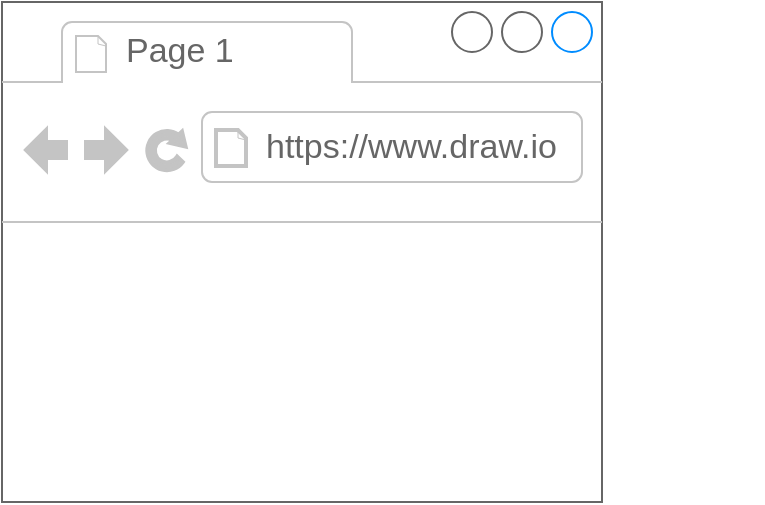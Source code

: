 <mxfile>
    <diagram id="3sLODvXjzaOpKBxdUT0z" name="SSR">
        <mxGraphModel dx="705" dy="330" grid="1" gridSize="10" guides="1" tooltips="1" connect="1" arrows="1" fold="1" page="1" pageScale="1" pageWidth="850" pageHeight="1100" math="0" shadow="0">
            <root>
                <mxCell id="0"/>
                <mxCell id="1" parent="0"/>
                <mxCell id="5" value="" style="strokeWidth=1;shadow=0;dashed=0;align=center;html=1;shape=mxgraph.mockup.containers.browserWindow;rSize=0;strokeColor=#666666;strokeColor2=#008cff;strokeColor3=#c4c4c4;mainText=,;recursiveResize=0;" vertex="1" parent="1">
                    <mxGeometry x="90" y="30" width="300" height="250" as="geometry"/>
                </mxCell>
                <mxCell id="6" value="Page 1" style="strokeWidth=1;shadow=0;dashed=0;align=center;html=1;shape=mxgraph.mockup.containers.anchor;fontSize=17;fontColor=#666666;align=left;" vertex="1" parent="5">
                    <mxGeometry x="60" y="12" width="110" height="26" as="geometry"/>
                </mxCell>
                <mxCell id="7" value="https://www.draw.io" style="strokeWidth=1;shadow=0;dashed=0;align=center;html=1;shape=mxgraph.mockup.containers.anchor;rSize=0;fontSize=17;fontColor=#666666;align=left;" vertex="1" parent="5">
                    <mxGeometry x="130" y="60" width="250" height="26" as="geometry"/>
                </mxCell>
            </root>
        </mxGraphModel>
    </diagram>
    <diagram id="9f7Ydq38FsQucAwPNJMt" name="SPA">
        <mxGraphModel dx="465" dy="330" grid="1" gridSize="10" guides="1" tooltips="1" connect="1" arrows="1" fold="1" page="1" pageScale="1" pageWidth="850" pageHeight="1100" math="0" shadow="0">
            <root>
                <mxCell id="K8WhHj_rk7RumV03IOrL-0"/>
                <mxCell id="K8WhHj_rk7RumV03IOrL-1" parent="K8WhHj_rk7RumV03IOrL-0"/>
                <mxCell id="K8WhHj_rk7RumV03IOrL-6" style="edgeStyle=none;html=1;entryX=0;entryY=0.5;entryDx=0;entryDy=0;entryPerimeter=0;" edge="1" parent="K8WhHj_rk7RumV03IOrL-1" source="K8WhHj_rk7RumV03IOrL-2" target="K8WhHj_rk7RumV03IOrL-5">
                    <mxGeometry relative="1" as="geometry"/>
                </mxCell>
                <mxCell id="K8WhHj_rk7RumV03IOrL-9" style="edgeStyle=none;html=1;" edge="1" parent="K8WhHj_rk7RumV03IOrL-1" source="K8WhHj_rk7RumV03IOrL-2" target="K8WhHj_rk7RumV03IOrL-8">
                    <mxGeometry relative="1" as="geometry"/>
                </mxCell>
                <mxCell id="K8WhHj_rk7RumV03IOrL-2" value="" style="strokeWidth=1;shadow=0;dashed=0;align=center;html=1;shape=mxgraph.mockup.containers.browserWindow;rSize=0;strokeColor=#666666;strokeColor2=#008cff;strokeColor3=#c4c4c4;mainText=,;recursiveResize=0;" vertex="1" parent="K8WhHj_rk7RumV03IOrL-1">
                    <mxGeometry x="90" y="30" width="300" height="250" as="geometry"/>
                </mxCell>
                <mxCell id="K8WhHj_rk7RumV03IOrL-3" value="Page 1" style="strokeWidth=1;shadow=0;dashed=0;align=center;html=1;shape=mxgraph.mockup.containers.anchor;fontSize=17;fontColor=#666666;align=left;" vertex="1" parent="K8WhHj_rk7RumV03IOrL-2">
                    <mxGeometry x="60" y="12" width="110" height="26" as="geometry"/>
                </mxCell>
                <mxCell id="K8WhHj_rk7RumV03IOrL-4" value="https://www.draw.io" style="strokeWidth=1;shadow=0;dashed=0;align=center;html=1;shape=mxgraph.mockup.containers.anchor;rSize=0;fontSize=17;fontColor=#666666;align=left;" vertex="1" parent="K8WhHj_rk7RumV03IOrL-2">
                    <mxGeometry x="130" y="60" width="250" height="26" as="geometry"/>
                </mxCell>
                <mxCell id="K8WhHj_rk7RumV03IOrL-5" value="" style="verticalLabelPosition=bottom;html=1;verticalAlign=top;align=center;strokeColor=none;fillColor=#00BEF2;shape=mxgraph.azure.code_file;pointerEvents=1;" vertex="1" parent="K8WhHj_rk7RumV03IOrL-1">
                    <mxGeometry x="570" y="130" width="47.5" height="50" as="geometry"/>
                </mxCell>
                <mxCell id="K8WhHj_rk7RumV03IOrL-8" value="" style="sketch=0;outlineConnect=0;fontColor=#232F3E;gradientColor=none;fillColor=#FFFFFF;strokeColor=none;dashed=0;verticalLabelPosition=bottom;verticalAlign=top;align=center;html=1;fontSize=12;fontStyle=0;aspect=fixed;pointerEvents=1;shape=mxgraph.aws4.traditional_server;" vertex="1" parent="K8WhHj_rk7RumV03IOrL-1">
                    <mxGeometry x="217.5" y="390" width="45" height="78" as="geometry"/>
                </mxCell>
            </root>
        </mxGraphModel>
    </diagram>
</mxfile>